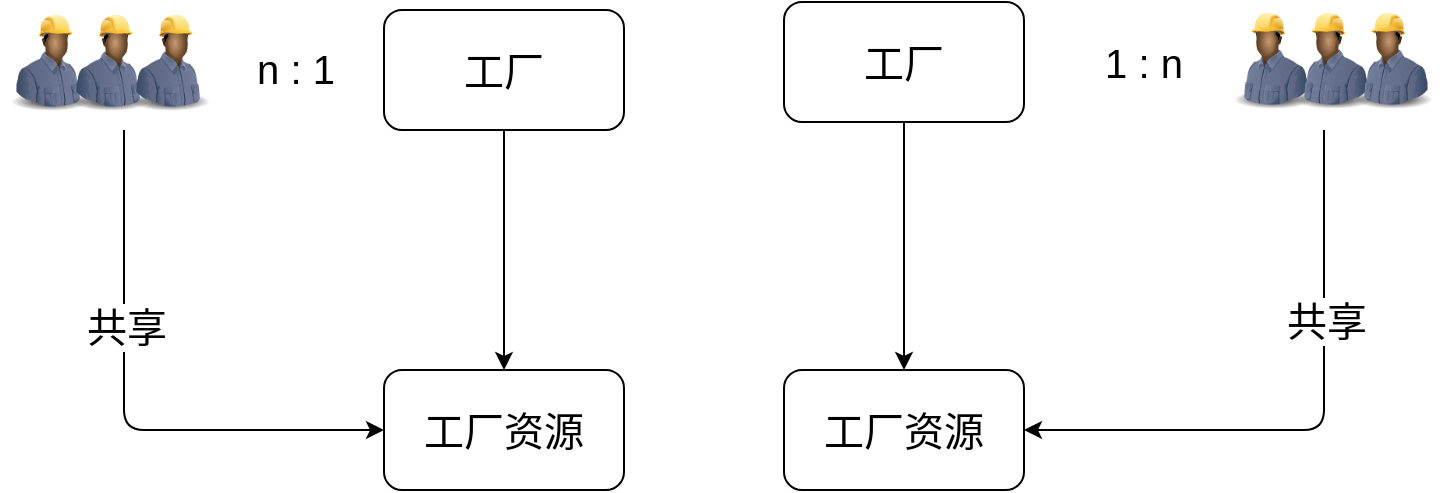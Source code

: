<mxfile>
    <diagram id="iPXV4qVnVf_o5slMYbps" name="第 1 页">
        <mxGraphModel dx="1235" dy="1032" grid="1" gridSize="10" guides="1" tooltips="1" connect="1" arrows="1" fold="1" page="1" pageScale="1" pageWidth="2000" pageHeight="4000" math="0" shadow="0">
            <root>
                <mxCell id="0"/>
                <mxCell id="1" parent="0"/>
                <mxCell id="4" style="edgeStyle=none;html=1;exitX=0.5;exitY=1;exitDx=0;exitDy=0;entryX=0.5;entryY=0;entryDx=0;entryDy=0;fontSize=20;" parent="1" source="2" target="3" edge="1">
                    <mxGeometry relative="1" as="geometry"/>
                </mxCell>
                <mxCell id="2" value="&lt;font style=&quot;font-size: 20px;&quot;&gt;工厂&lt;/font&gt;" style="rounded=1;whiteSpace=wrap;html=1;" parent="1" vertex="1">
                    <mxGeometry x="400" y="320" width="120" height="60" as="geometry"/>
                </mxCell>
                <mxCell id="3" value="&lt;font style=&quot;font-size: 20px;&quot;&gt;工厂资源&lt;br&gt;&lt;/font&gt;" style="rounded=1;whiteSpace=wrap;html=1;" parent="1" vertex="1">
                    <mxGeometry x="400" y="500" width="120" height="60" as="geometry"/>
                </mxCell>
                <mxCell id="6" value="" style="image;html=1;image=img/lib/clip_art/people/Construction_Worker_Man_Black_128x128.png;fontSize=20;" parent="1" vertex="1">
                    <mxGeometry x="208" y="321" width="50" height="50" as="geometry"/>
                </mxCell>
                <mxCell id="7" value="" style="image;html=1;image=img/lib/clip_art/people/Construction_Worker_Man_Black_128x128.png;fontSize=20;" parent="1" vertex="1">
                    <mxGeometry x="238" y="321" width="50" height="50" as="geometry"/>
                </mxCell>
                <mxCell id="8" value="" style="image;html=1;image=img/lib/clip_art/people/Construction_Worker_Man_Black_128x128.png;fontSize=20;" parent="1" vertex="1">
                    <mxGeometry x="268" y="321" width="50" height="50" as="geometry"/>
                </mxCell>
                <mxCell id="10" value="n : 1" style="text;html=1;strokeColor=none;fillColor=none;align=center;verticalAlign=middle;whiteSpace=wrap;rounded=0;labelBackgroundColor=none;fontSize=20;fontColor=default;" parent="1" vertex="1">
                    <mxGeometry x="326" y="334" width="60" height="30" as="geometry"/>
                </mxCell>
                <mxCell id="11" value="" style="endArrow=classic;html=1;fontSize=20;fontColor=default;entryX=0;entryY=0.5;entryDx=0;entryDy=0;" parent="1" target="3" edge="1">
                    <mxGeometry width="50" height="50" relative="1" as="geometry">
                        <mxPoint x="270" y="380" as="sourcePoint"/>
                        <mxPoint x="710" y="530" as="targetPoint"/>
                        <Array as="points">
                            <mxPoint x="270" y="530"/>
                        </Array>
                    </mxGeometry>
                </mxCell>
                <mxCell id="12" value="共享" style="edgeLabel;html=1;align=center;verticalAlign=middle;resizable=0;points=[];fontSize=20;fontColor=default;" parent="11" vertex="1" connectable="0">
                    <mxGeometry x="-0.3" y="1" relative="1" as="geometry">
                        <mxPoint as="offset"/>
                    </mxGeometry>
                </mxCell>
                <mxCell id="22" style="edgeStyle=none;html=1;exitX=0.5;exitY=1;exitDx=0;exitDy=0;entryX=0.5;entryY=0;entryDx=0;entryDy=0;fontSize=20;" parent="1" source="23" target="24" edge="1">
                    <mxGeometry relative="1" as="geometry"/>
                </mxCell>
                <mxCell id="23" value="&lt;font style=&quot;font-size: 20px;&quot;&gt;工厂&lt;/font&gt;" style="rounded=1;whiteSpace=wrap;html=1;" parent="1" vertex="1">
                    <mxGeometry x="600" y="316" width="120" height="60" as="geometry"/>
                </mxCell>
                <mxCell id="24" value="&lt;font style=&quot;font-size: 20px;&quot;&gt;工厂资源&lt;br&gt;&lt;/font&gt;" style="rounded=1;whiteSpace=wrap;html=1;" parent="1" vertex="1">
                    <mxGeometry x="600" y="500" width="120" height="60" as="geometry"/>
                </mxCell>
                <mxCell id="25" value="" style="image;html=1;image=img/lib/clip_art/people/Construction_Worker_Man_Black_128x128.png;fontSize=20;flipH=1;" parent="1" vertex="1">
                    <mxGeometry x="820" y="320" width="50" height="50" as="geometry"/>
                </mxCell>
                <mxCell id="26" value="" style="image;html=1;image=img/lib/clip_art/people/Construction_Worker_Man_Black_128x128.png;fontSize=20;flipH=1;" parent="1" vertex="1">
                    <mxGeometry x="850" y="320" width="50" height="50" as="geometry"/>
                </mxCell>
                <mxCell id="27" value="" style="image;html=1;image=img/lib/clip_art/people/Construction_Worker_Man_Black_128x128.png;fontSize=20;flipH=1;" parent="1" vertex="1">
                    <mxGeometry x="880" y="320" width="50" height="50" as="geometry"/>
                </mxCell>
                <mxCell id="28" value="1 : n" style="text;html=1;strokeColor=none;fillColor=none;align=center;verticalAlign=middle;whiteSpace=wrap;rounded=0;labelBackgroundColor=none;fontSize=20;fontColor=default;" parent="1" vertex="1">
                    <mxGeometry x="750" y="331" width="60" height="30" as="geometry"/>
                </mxCell>
                <mxCell id="29" value="" style="endArrow=classic;html=1;fontSize=20;fontColor=default;entryX=1;entryY=0.5;entryDx=0;entryDy=0;" parent="1" target="24" edge="1">
                    <mxGeometry width="50" height="50" relative="1" as="geometry">
                        <mxPoint x="870" y="380" as="sourcePoint"/>
                        <mxPoint x="1102" y="530" as="targetPoint"/>
                        <Array as="points">
                            <mxPoint x="870" y="530"/>
                        </Array>
                    </mxGeometry>
                </mxCell>
                <mxCell id="30" value="共享" style="edgeLabel;html=1;align=center;verticalAlign=middle;resizable=0;points=[];fontSize=20;fontColor=default;" parent="29" vertex="1" connectable="0">
                    <mxGeometry x="-0.3" y="1" relative="1" as="geometry">
                        <mxPoint y="-10" as="offset"/>
                    </mxGeometry>
                </mxCell>
            </root>
        </mxGraphModel>
    </diagram>
</mxfile>